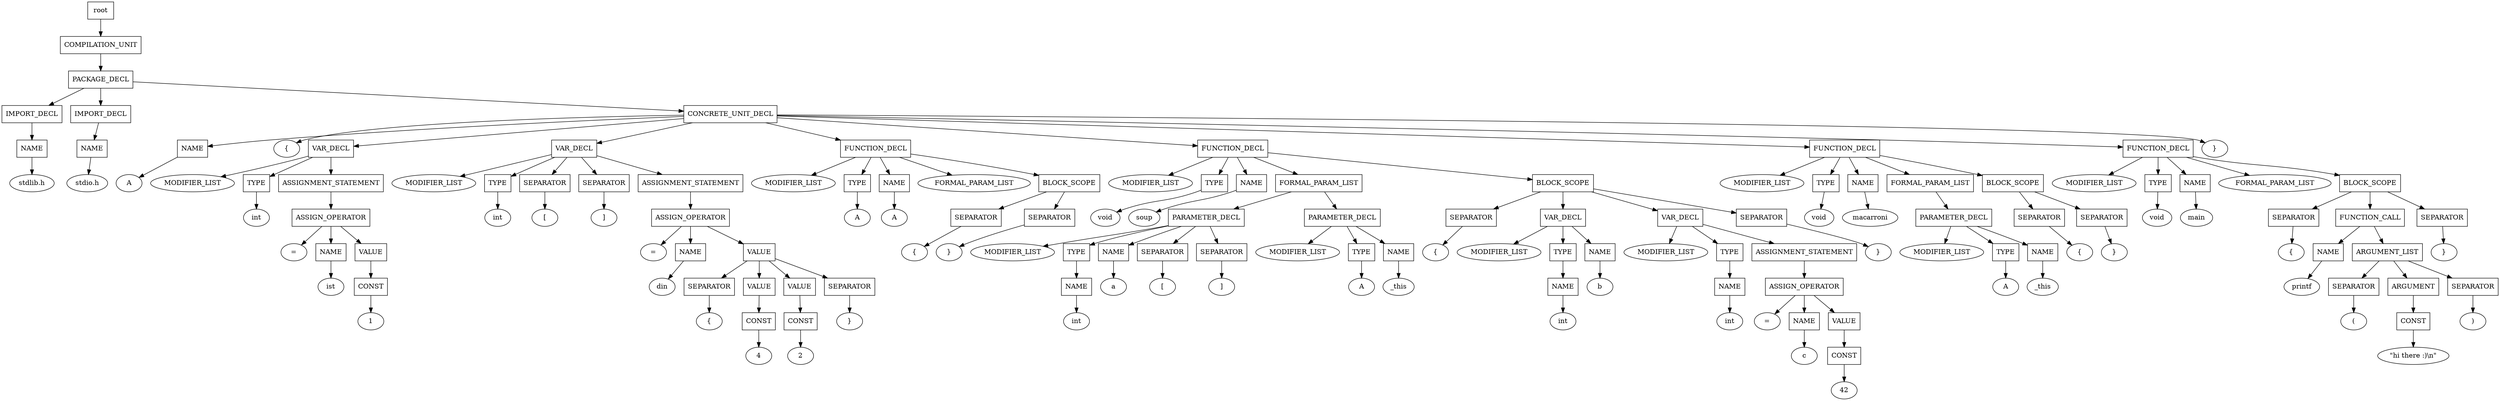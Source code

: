digraph G {
	splines="TRUE";
	n_0 [label="root", shape="rectangle"]
	n_0 -> n_1
	n_1 [label="COMPILATION_UNIT", shape="rectangle"]
	n_1 -> n_2
	n_2 [label="PACKAGE_DECL", shape="rectangle"]
	n_2 -> n_3
	n_3 [label="IMPORT_DECL", shape="rectangle"]
	n_3 -> n_6
	n_6 [label="NAME", shape="rectangle"]
	n_6 -> n_17
	n_17 [label="stdlib.h", shape="ellipse"]
	n_2 -> n_4
	n_4 [label="IMPORT_DECL", shape="rectangle"]
	n_4 -> n_7
	n_7 [label="NAME", shape="rectangle"]
	n_7 -> n_18
	n_18 [label="stdio.h", shape="ellipse"]
	n_2 -> n_5
	n_5 [label="CONCRETE_UNIT_DECL", shape="rectangle"]
	n_5 -> n_8
	n_8 [label="NAME", shape="rectangle"]
	n_8 -> n_19
	n_19 [label="A", shape="ellipse"]
	n_5 -> n_9
	n_9 [label="{", shape="ellipse"]
	n_5 -> n_10
	n_10 [label="VAR_DECL", shape="rectangle"]
	n_10 -> n_20
	n_20 [label="MODIFIER_LIST", shape="ellipse"]
	n_10 -> n_21
	n_21 [label="TYPE", shape="rectangle"]
	n_21 -> n_48
	n_48 [label="int", shape="ellipse"]
	n_10 -> n_22
	n_22 [label="ASSIGNMENT_STATEMENT", shape="rectangle"]
	n_22 -> n_49
	n_49 [label="ASSIGN_OPERATOR", shape="rectangle"]
	n_49 -> n_76
	n_76 [label="=", shape="ellipse"]
	n_49 -> n_77
	n_77 [label="NAME", shape="rectangle"]
	n_77 -> n_109
	n_109 [label="ist", shape="ellipse"]
	n_49 -> n_78
	n_78 [label="VALUE", shape="rectangle"]
	n_78 -> n_110
	n_110 [label="CONST", shape="rectangle"]
	n_110 -> n_132
	n_132 [label="1", shape="ellipse"]
	n_5 -> n_11
	n_11 [label="VAR_DECL", shape="rectangle"]
	n_11 -> n_23
	n_23 [label="MODIFIER_LIST", shape="ellipse"]
	n_11 -> n_24
	n_24 [label="TYPE", shape="rectangle"]
	n_24 -> n_50
	n_50 [label="int", shape="ellipse"]
	n_11 -> n_25
	n_25 [label="SEPARATOR", shape="rectangle"]
	n_25 -> n_51
	n_51 [label="[", shape="ellipse"]
	n_11 -> n_26
	n_26 [label="SEPARATOR", shape="rectangle"]
	n_26 -> n_52
	n_52 [label="]", shape="ellipse"]
	n_11 -> n_27
	n_27 [label="ASSIGNMENT_STATEMENT", shape="rectangle"]
	n_27 -> n_53
	n_53 [label="ASSIGN_OPERATOR", shape="rectangle"]
	n_53 -> n_79
	n_79 [label="=", shape="ellipse"]
	n_53 -> n_80
	n_80 [label="NAME", shape="rectangle"]
	n_80 -> n_111
	n_111 [label="din", shape="ellipse"]
	n_53 -> n_81
	n_81 [label="VALUE", shape="rectangle"]
	n_81 -> n_112
	n_112 [label="SEPARATOR", shape="rectangle"]
	n_112 -> n_133
	n_133 [label="{", shape="ellipse"]
	n_81 -> n_113
	n_113 [label="VALUE", shape="rectangle"]
	n_113 -> n_134
	n_134 [label="CONST", shape="rectangle"]
	n_134 -> n_146
	n_146 [label="4", shape="ellipse"]
	n_81 -> n_114
	n_114 [label="VALUE", shape="rectangle"]
	n_114 -> n_135
	n_135 [label="CONST", shape="rectangle"]
	n_135 -> n_147
	n_147 [label="2", shape="ellipse"]
	n_81 -> n_115
	n_115 [label="SEPARATOR", shape="rectangle"]
	n_115 -> n_136
	n_136 [label="}", shape="ellipse"]
	n_5 -> n_12
	n_12 [label="FUNCTION_DECL", shape="rectangle"]
	n_12 -> n_28
	n_28 [label="MODIFIER_LIST", shape="ellipse"]
	n_12 -> n_29
	n_29 [label="TYPE", shape="rectangle"]
	n_29 -> n_54
	n_54 [label="A", shape="ellipse"]
	n_12 -> n_30
	n_30 [label="NAME", shape="rectangle"]
	n_30 -> n_55
	n_55 [label="A", shape="ellipse"]
	n_12 -> n_31
	n_31 [label="FORMAL_PARAM_LIST", shape="ellipse"]
	n_12 -> n_32
	n_32 [label="BLOCK_SCOPE", shape="rectangle"]
	n_32 -> n_56
	n_56 [label="SEPARATOR", shape="rectangle"]
	n_56 -> n_82
	n_82 [label="{", shape="ellipse"]
	n_32 -> n_57
	n_57 [label="SEPARATOR", shape="rectangle"]
	n_57 -> n_83
	n_83 [label="}", shape="ellipse"]
	n_5 -> n_13
	n_13 [label="FUNCTION_DECL", shape="rectangle"]
	n_13 -> n_33
	n_33 [label="MODIFIER_LIST", shape="ellipse"]
	n_13 -> n_34
	n_34 [label="TYPE", shape="rectangle"]
	n_34 -> n_58
	n_58 [label="void", shape="ellipse"]
	n_13 -> n_35
	n_35 [label="NAME", shape="rectangle"]
	n_35 -> n_59
	n_59 [label="soup", shape="ellipse"]
	n_13 -> n_36
	n_36 [label="FORMAL_PARAM_LIST", shape="rectangle"]
	n_36 -> n_60
	n_60 [label="PARAMETER_DECL", shape="rectangle"]
	n_60 -> n_84
	n_84 [label="MODIFIER_LIST", shape="ellipse"]
	n_60 -> n_85
	n_85 [label="TYPE", shape="rectangle"]
	n_85 -> n_116
	n_116 [label="NAME", shape="rectangle"]
	n_116 -> n_137
	n_137 [label="int", shape="ellipse"]
	n_60 -> n_86
	n_86 [label="NAME", shape="rectangle"]
	n_86 -> n_117
	n_117 [label="a", shape="ellipse"]
	n_60 -> n_87
	n_87 [label="SEPARATOR", shape="rectangle"]
	n_87 -> n_118
	n_118 [label="[", shape="ellipse"]
	n_60 -> n_88
	n_88 [label="SEPARATOR", shape="rectangle"]
	n_88 -> n_119
	n_119 [label="]", shape="ellipse"]
	n_36 -> n_61
	n_61 [label="PARAMETER_DECL", shape="rectangle"]
	n_61 -> n_89
	n_89 [label="MODIFIER_LIST", shape="ellipse"]
	n_61 -> n_90
	n_90 [label="TYPE", shape="rectangle"]
	n_90 -> n_120
	n_120 [label="A", shape="ellipse"]
	n_61 -> n_91
	n_91 [label="NAME", shape="rectangle"]
	n_91 -> n_121
	n_121 [label="_this", shape="ellipse"]
	n_13 -> n_37
	n_37 [label="BLOCK_SCOPE", shape="rectangle"]
	n_37 -> n_62
	n_62 [label="SEPARATOR", shape="rectangle"]
	n_62 -> n_92
	n_92 [label="{", shape="ellipse"]
	n_37 -> n_63
	n_63 [label="VAR_DECL", shape="rectangle"]
	n_63 -> n_93
	n_93 [label="MODIFIER_LIST", shape="ellipse"]
	n_63 -> n_94
	n_94 [label="TYPE", shape="rectangle"]
	n_94 -> n_122
	n_122 [label="NAME", shape="rectangle"]
	n_122 -> n_138
	n_138 [label="int", shape="ellipse"]
	n_63 -> n_95
	n_95 [label="NAME", shape="rectangle"]
	n_95 -> n_123
	n_123 [label="b", shape="ellipse"]
	n_37 -> n_64
	n_64 [label="VAR_DECL", shape="rectangle"]
	n_64 -> n_96
	n_96 [label="MODIFIER_LIST", shape="ellipse"]
	n_64 -> n_97
	n_97 [label="TYPE", shape="rectangle"]
	n_97 -> n_124
	n_124 [label="NAME", shape="rectangle"]
	n_124 -> n_139
	n_139 [label="int", shape="ellipse"]
	n_64 -> n_98
	n_98 [label="ASSIGNMENT_STATEMENT", shape="rectangle"]
	n_98 -> n_125
	n_125 [label="ASSIGN_OPERATOR", shape="rectangle"]
	n_125 -> n_140
	n_140 [label="=", shape="ellipse"]
	n_125 -> n_141
	n_141 [label="NAME", shape="rectangle"]
	n_141 -> n_148
	n_148 [label="c", shape="ellipse"]
	n_125 -> n_142
	n_142 [label="VALUE", shape="rectangle"]
	n_142 -> n_149
	n_149 [label="CONST", shape="rectangle"]
	n_149 -> n_151
	n_151 [label="42", shape="ellipse"]
	n_37 -> n_65
	n_65 [label="SEPARATOR", shape="rectangle"]
	n_65 -> n_99
	n_99 [label="}", shape="ellipse"]
	n_5 -> n_14
	n_14 [label="FUNCTION_DECL", shape="rectangle"]
	n_14 -> n_38
	n_38 [label="MODIFIER_LIST", shape="ellipse"]
	n_14 -> n_39
	n_39 [label="TYPE", shape="rectangle"]
	n_39 -> n_66
	n_66 [label="void", shape="ellipse"]
	n_14 -> n_40
	n_40 [label="NAME", shape="rectangle"]
	n_40 -> n_67
	n_67 [label="macarroni", shape="ellipse"]
	n_14 -> n_41
	n_41 [label="FORMAL_PARAM_LIST", shape="rectangle"]
	n_41 -> n_68
	n_68 [label="PARAMETER_DECL", shape="rectangle"]
	n_68 -> n_100
	n_100 [label="MODIFIER_LIST", shape="ellipse"]
	n_68 -> n_101
	n_101 [label="TYPE", shape="rectangle"]
	n_101 -> n_126
	n_126 [label="A", shape="ellipse"]
	n_68 -> n_102
	n_102 [label="NAME", shape="rectangle"]
	n_102 -> n_127
	n_127 [label="_this", shape="ellipse"]
	n_14 -> n_42
	n_42 [label="BLOCK_SCOPE", shape="rectangle"]
	n_42 -> n_69
	n_69 [label="SEPARATOR", shape="rectangle"]
	n_69 -> n_103
	n_103 [label="{", shape="ellipse"]
	n_42 -> n_70
	n_70 [label="SEPARATOR", shape="rectangle"]
	n_70 -> n_104
	n_104 [label="}", shape="ellipse"]
	n_5 -> n_15
	n_15 [label="FUNCTION_DECL", shape="rectangle"]
	n_15 -> n_43
	n_43 [label="MODIFIER_LIST", shape="ellipse"]
	n_15 -> n_44
	n_44 [label="TYPE", shape="rectangle"]
	n_44 -> n_71
	n_71 [label="void", shape="ellipse"]
	n_15 -> n_45
	n_45 [label="NAME", shape="rectangle"]
	n_45 -> n_72
	n_72 [label="main", shape="ellipse"]
	n_15 -> n_46
	n_46 [label="FORMAL_PARAM_LIST", shape="ellipse"]
	n_15 -> n_47
	n_47 [label="BLOCK_SCOPE", shape="rectangle"]
	n_47 -> n_73
	n_73 [label="SEPARATOR", shape="rectangle"]
	n_73 -> n_105
	n_105 [label="{", shape="ellipse"]
	n_47 -> n_74
	n_74 [label="FUNCTION_CALL", shape="rectangle"]
	n_74 -> n_106
	n_106 [label="NAME", shape="rectangle"]
	n_106 -> n_128
	n_128 [label="printf", shape="ellipse"]
	n_74 -> n_107
	n_107 [label="ARGUMENT_LIST", shape="rectangle"]
	n_107 -> n_129
	n_129 [label="SEPARATOR", shape="rectangle"]
	n_129 -> n_143
	n_143 [label="(", shape="ellipse"]
	n_107 -> n_130
	n_130 [label="ARGUMENT", shape="rectangle"]
	n_130 -> n_144
	n_144 [label="CONST", shape="rectangle"]
	n_144 -> n_150
	n_150 [label="\"hi there :)\\n\"", shape="ellipse"]
	n_107 -> n_131
	n_131 [label="SEPARATOR", shape="rectangle"]
	n_131 -> n_145
	n_145 [label=")", shape="ellipse"]
	n_47 -> n_75
	n_75 [label="SEPARATOR", shape="rectangle"]
	n_75 -> n_108
	n_108 [label="}", shape="ellipse"]
	n_5 -> n_16
	n_16 [label="}", shape="ellipse"]
}